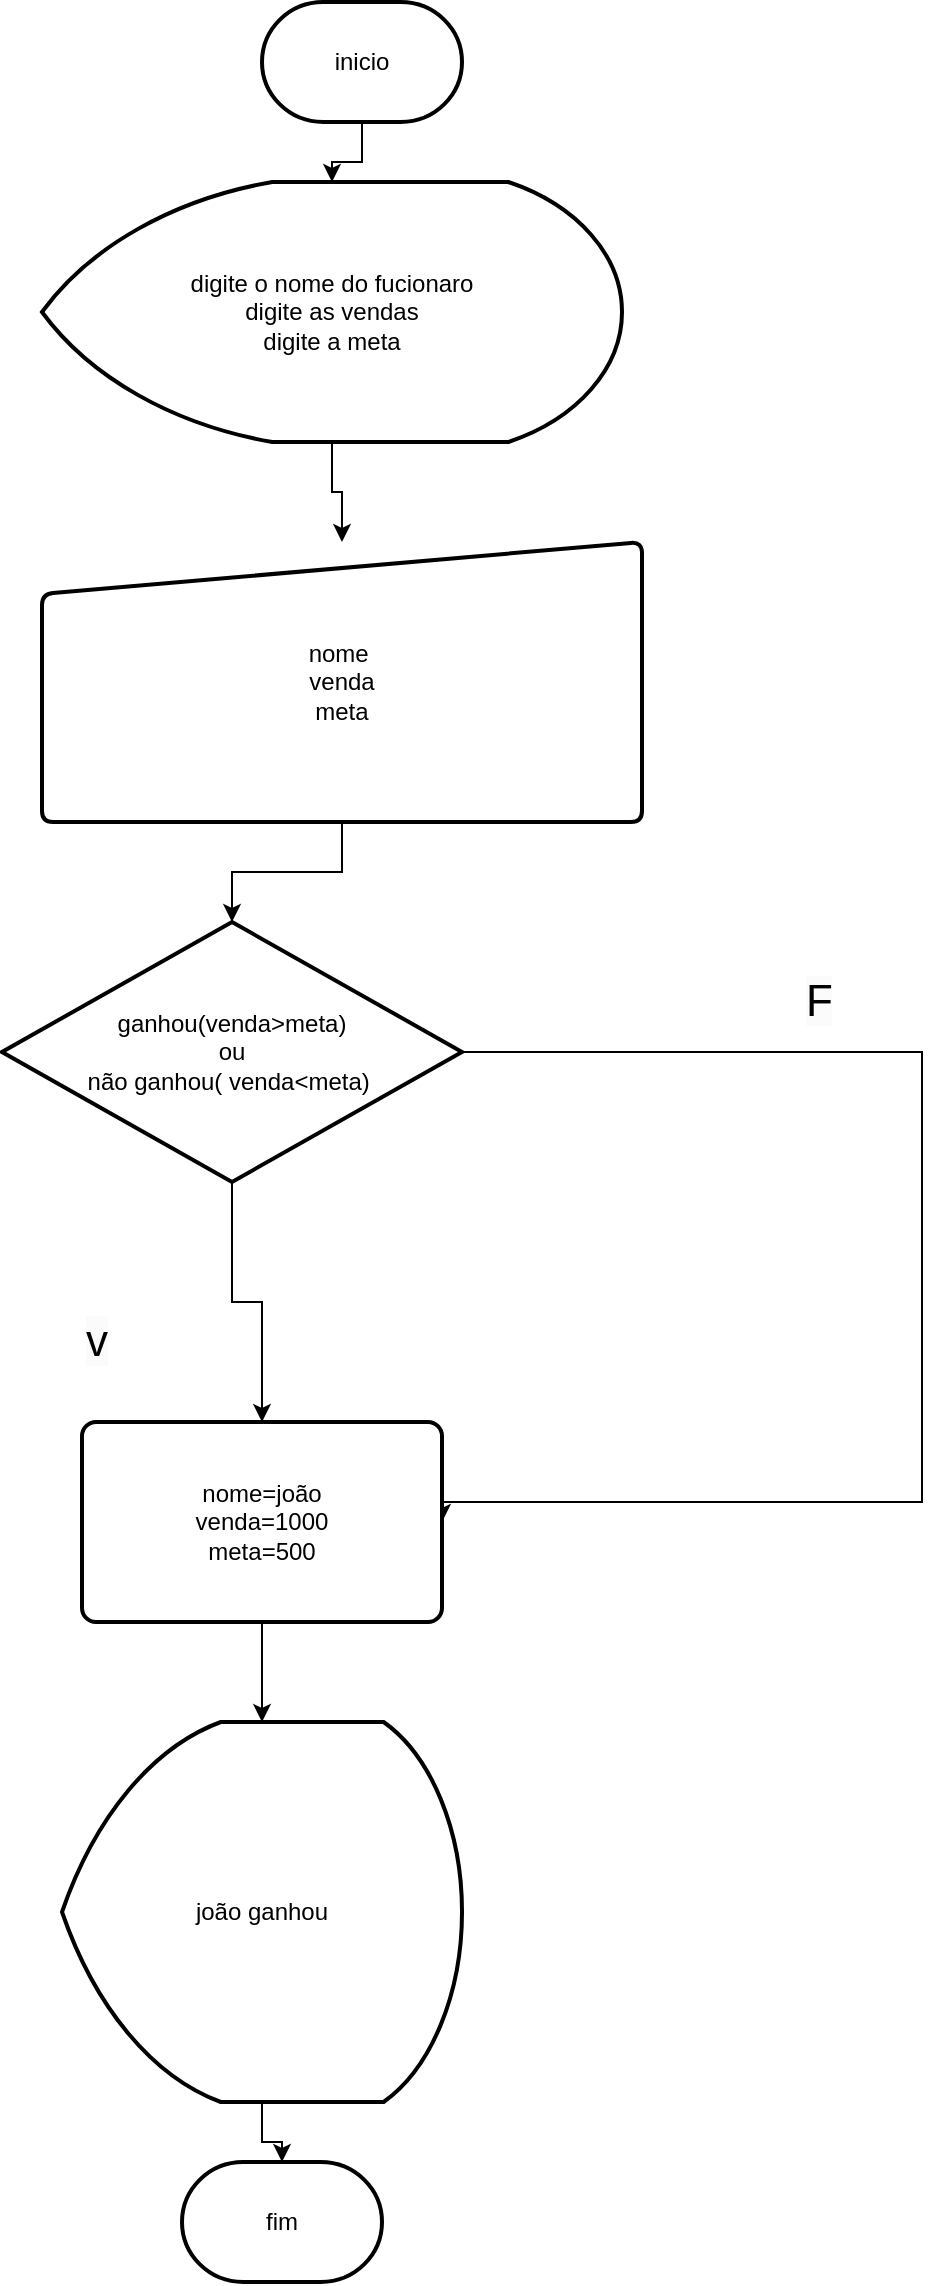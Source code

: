 <mxfile version="21.8.2" type="device">
  <diagram name="Página-1" id="uyuWtyfZtdvTelt-T247">
    <mxGraphModel dx="1114" dy="610" grid="1" gridSize="10" guides="1" tooltips="1" connect="1" arrows="1" fold="1" page="1" pageScale="1" pageWidth="827" pageHeight="1169" math="0" shadow="0">
      <root>
        <mxCell id="0" />
        <mxCell id="1" parent="0" />
        <mxCell id="UfCnax8QUoo75nh_Yu82-1" value="" style="edgeStyle=orthogonalEdgeStyle;rounded=0;orthogonalLoop=1;jettySize=auto;html=1;" edge="1" parent="1" source="UfCnax8QUoo75nh_Yu82-2" target="UfCnax8QUoo75nh_Yu82-6">
          <mxGeometry relative="1" as="geometry" />
        </mxCell>
        <mxCell id="UfCnax8QUoo75nh_Yu82-2" value="inicio&lt;br&gt;" style="strokeWidth=2;html=1;shape=mxgraph.flowchart.terminator;whiteSpace=wrap;" vertex="1" parent="1">
          <mxGeometry x="330" y="10" width="100" height="60" as="geometry" />
        </mxCell>
        <mxCell id="UfCnax8QUoo75nh_Yu82-3" value="" style="edgeStyle=orthogonalEdgeStyle;rounded=0;orthogonalLoop=1;jettySize=auto;html=1;" edge="1" parent="1" source="UfCnax8QUoo75nh_Yu82-4" target="UfCnax8QUoo75nh_Yu82-9">
          <mxGeometry relative="1" as="geometry" />
        </mxCell>
        <mxCell id="UfCnax8QUoo75nh_Yu82-4" value="nome&amp;nbsp;&lt;br&gt;venda&lt;br&gt;meta&lt;br&gt;" style="html=1;strokeWidth=2;shape=manualInput;whiteSpace=wrap;rounded=1;size=26;arcSize=11;" vertex="1" parent="1">
          <mxGeometry x="220" y="280" width="300" height="140" as="geometry" />
        </mxCell>
        <mxCell id="UfCnax8QUoo75nh_Yu82-5" value="" style="edgeStyle=orthogonalEdgeStyle;rounded=0;orthogonalLoop=1;jettySize=auto;html=1;" edge="1" parent="1" source="UfCnax8QUoo75nh_Yu82-6" target="UfCnax8QUoo75nh_Yu82-4">
          <mxGeometry relative="1" as="geometry" />
        </mxCell>
        <mxCell id="UfCnax8QUoo75nh_Yu82-6" value="digite o nome do fucionaro&lt;br&gt;digite as vendas&lt;br&gt;digite a meta" style="strokeWidth=2;html=1;shape=mxgraph.flowchart.display;whiteSpace=wrap;" vertex="1" parent="1">
          <mxGeometry x="220" y="100" width="290" height="130" as="geometry" />
        </mxCell>
        <mxCell id="UfCnax8QUoo75nh_Yu82-7" style="edgeStyle=orthogonalEdgeStyle;rounded=0;orthogonalLoop=1;jettySize=auto;html=1;entryX=1;entryY=0.5;entryDx=0;entryDy=0;" edge="1" parent="1" source="UfCnax8QUoo75nh_Yu82-9" target="UfCnax8QUoo75nh_Yu82-10">
          <mxGeometry relative="1" as="geometry">
            <mxPoint x="670" y="886" as="targetPoint" />
            <Array as="points">
              <mxPoint x="660" y="535" />
              <mxPoint x="660" y="760" />
            </Array>
          </mxGeometry>
        </mxCell>
        <mxCell id="UfCnax8QUoo75nh_Yu82-8" value="" style="edgeStyle=orthogonalEdgeStyle;rounded=0;orthogonalLoop=1;jettySize=auto;html=1;" edge="1" parent="1" source="UfCnax8QUoo75nh_Yu82-9" target="UfCnax8QUoo75nh_Yu82-10">
          <mxGeometry relative="1" as="geometry" />
        </mxCell>
        <mxCell id="UfCnax8QUoo75nh_Yu82-9" value="ganhou(venda&amp;gt;meta)&lt;br&gt;ou&lt;br&gt;não ganhou( venda&amp;lt;meta)&amp;nbsp;" style="strokeWidth=2;html=1;shape=mxgraph.flowchart.decision;whiteSpace=wrap;" vertex="1" parent="1">
          <mxGeometry x="200" y="470" width="230" height="130" as="geometry" />
        </mxCell>
        <mxCell id="UfCnax8QUoo75nh_Yu82-15" value="" style="edgeStyle=orthogonalEdgeStyle;rounded=0;orthogonalLoop=1;jettySize=auto;html=1;" edge="1" parent="1" source="UfCnax8QUoo75nh_Yu82-10" target="UfCnax8QUoo75nh_Yu82-13">
          <mxGeometry relative="1" as="geometry" />
        </mxCell>
        <mxCell id="UfCnax8QUoo75nh_Yu82-10" value="nome=joão&lt;br&gt;venda=1000&lt;br&gt;meta=500" style="rounded=1;whiteSpace=wrap;html=1;absoluteArcSize=1;arcSize=14;strokeWidth=2;" vertex="1" parent="1">
          <mxGeometry x="240" y="720" width="180" height="100" as="geometry" />
        </mxCell>
        <mxCell id="UfCnax8QUoo75nh_Yu82-11" value="&lt;span style=&quot;color: rgb(0, 0, 0); font-family: Helvetica; font-size: 22px; font-style: normal; font-variant-ligatures: normal; font-variant-caps: normal; font-weight: 400; letter-spacing: normal; orphans: 2; text-align: center; text-indent: 0px; text-transform: none; widows: 2; word-spacing: 0px; -webkit-text-stroke-width: 0px; background-color: rgb(251, 251, 251); text-decoration-thickness: initial; text-decoration-style: initial; text-decoration-color: initial; float: none; display: inline !important;&quot;&gt;v&lt;/span&gt;" style="text;whiteSpace=wrap;html=1;fontSize=22;" vertex="1" parent="1">
          <mxGeometry x="240" y="660" width="40" height="40" as="geometry" />
        </mxCell>
        <mxCell id="UfCnax8QUoo75nh_Yu82-12" value="&lt;span style=&quot;color: rgb(0, 0, 0); font-family: Helvetica; font-size: 22px; font-style: normal; font-variant-ligatures: normal; font-variant-caps: normal; font-weight: 400; letter-spacing: normal; orphans: 2; text-align: center; text-indent: 0px; text-transform: none; widows: 2; word-spacing: 0px; -webkit-text-stroke-width: 0px; background-color: rgb(251, 251, 251); text-decoration-thickness: initial; text-decoration-style: initial; text-decoration-color: initial; float: none; display: inline !important;&quot;&gt;F&lt;/span&gt;" style="text;whiteSpace=wrap;html=1;fontSize=22;" vertex="1" parent="1">
          <mxGeometry x="600" y="490" width="40" height="40" as="geometry" />
        </mxCell>
        <mxCell id="UfCnax8QUoo75nh_Yu82-17" value="" style="edgeStyle=orthogonalEdgeStyle;rounded=0;orthogonalLoop=1;jettySize=auto;html=1;" edge="1" parent="1" source="UfCnax8QUoo75nh_Yu82-13" target="UfCnax8QUoo75nh_Yu82-14">
          <mxGeometry relative="1" as="geometry" />
        </mxCell>
        <mxCell id="UfCnax8QUoo75nh_Yu82-13" value="joão ganhou" style="strokeWidth=2;html=1;shape=mxgraph.flowchart.display;whiteSpace=wrap;" vertex="1" parent="1">
          <mxGeometry x="230" y="870" width="200" height="190" as="geometry" />
        </mxCell>
        <mxCell id="UfCnax8QUoo75nh_Yu82-14" value="fim" style="strokeWidth=2;html=1;shape=mxgraph.flowchart.terminator;whiteSpace=wrap;" vertex="1" parent="1">
          <mxGeometry x="290" y="1090" width="100" height="60" as="geometry" />
        </mxCell>
      </root>
    </mxGraphModel>
  </diagram>
</mxfile>

